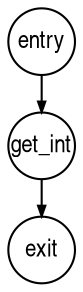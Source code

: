 digraph G {
  ranksep=.25;
  edge [arrowsize=.5]
  node [shape=circle, fontname="ArialNarrow",
        fontsize=12, fixedsize=true, height=.45];
  entry; get_int; exit; 
  entry -> get_int;
  get_int -> exit;
}
